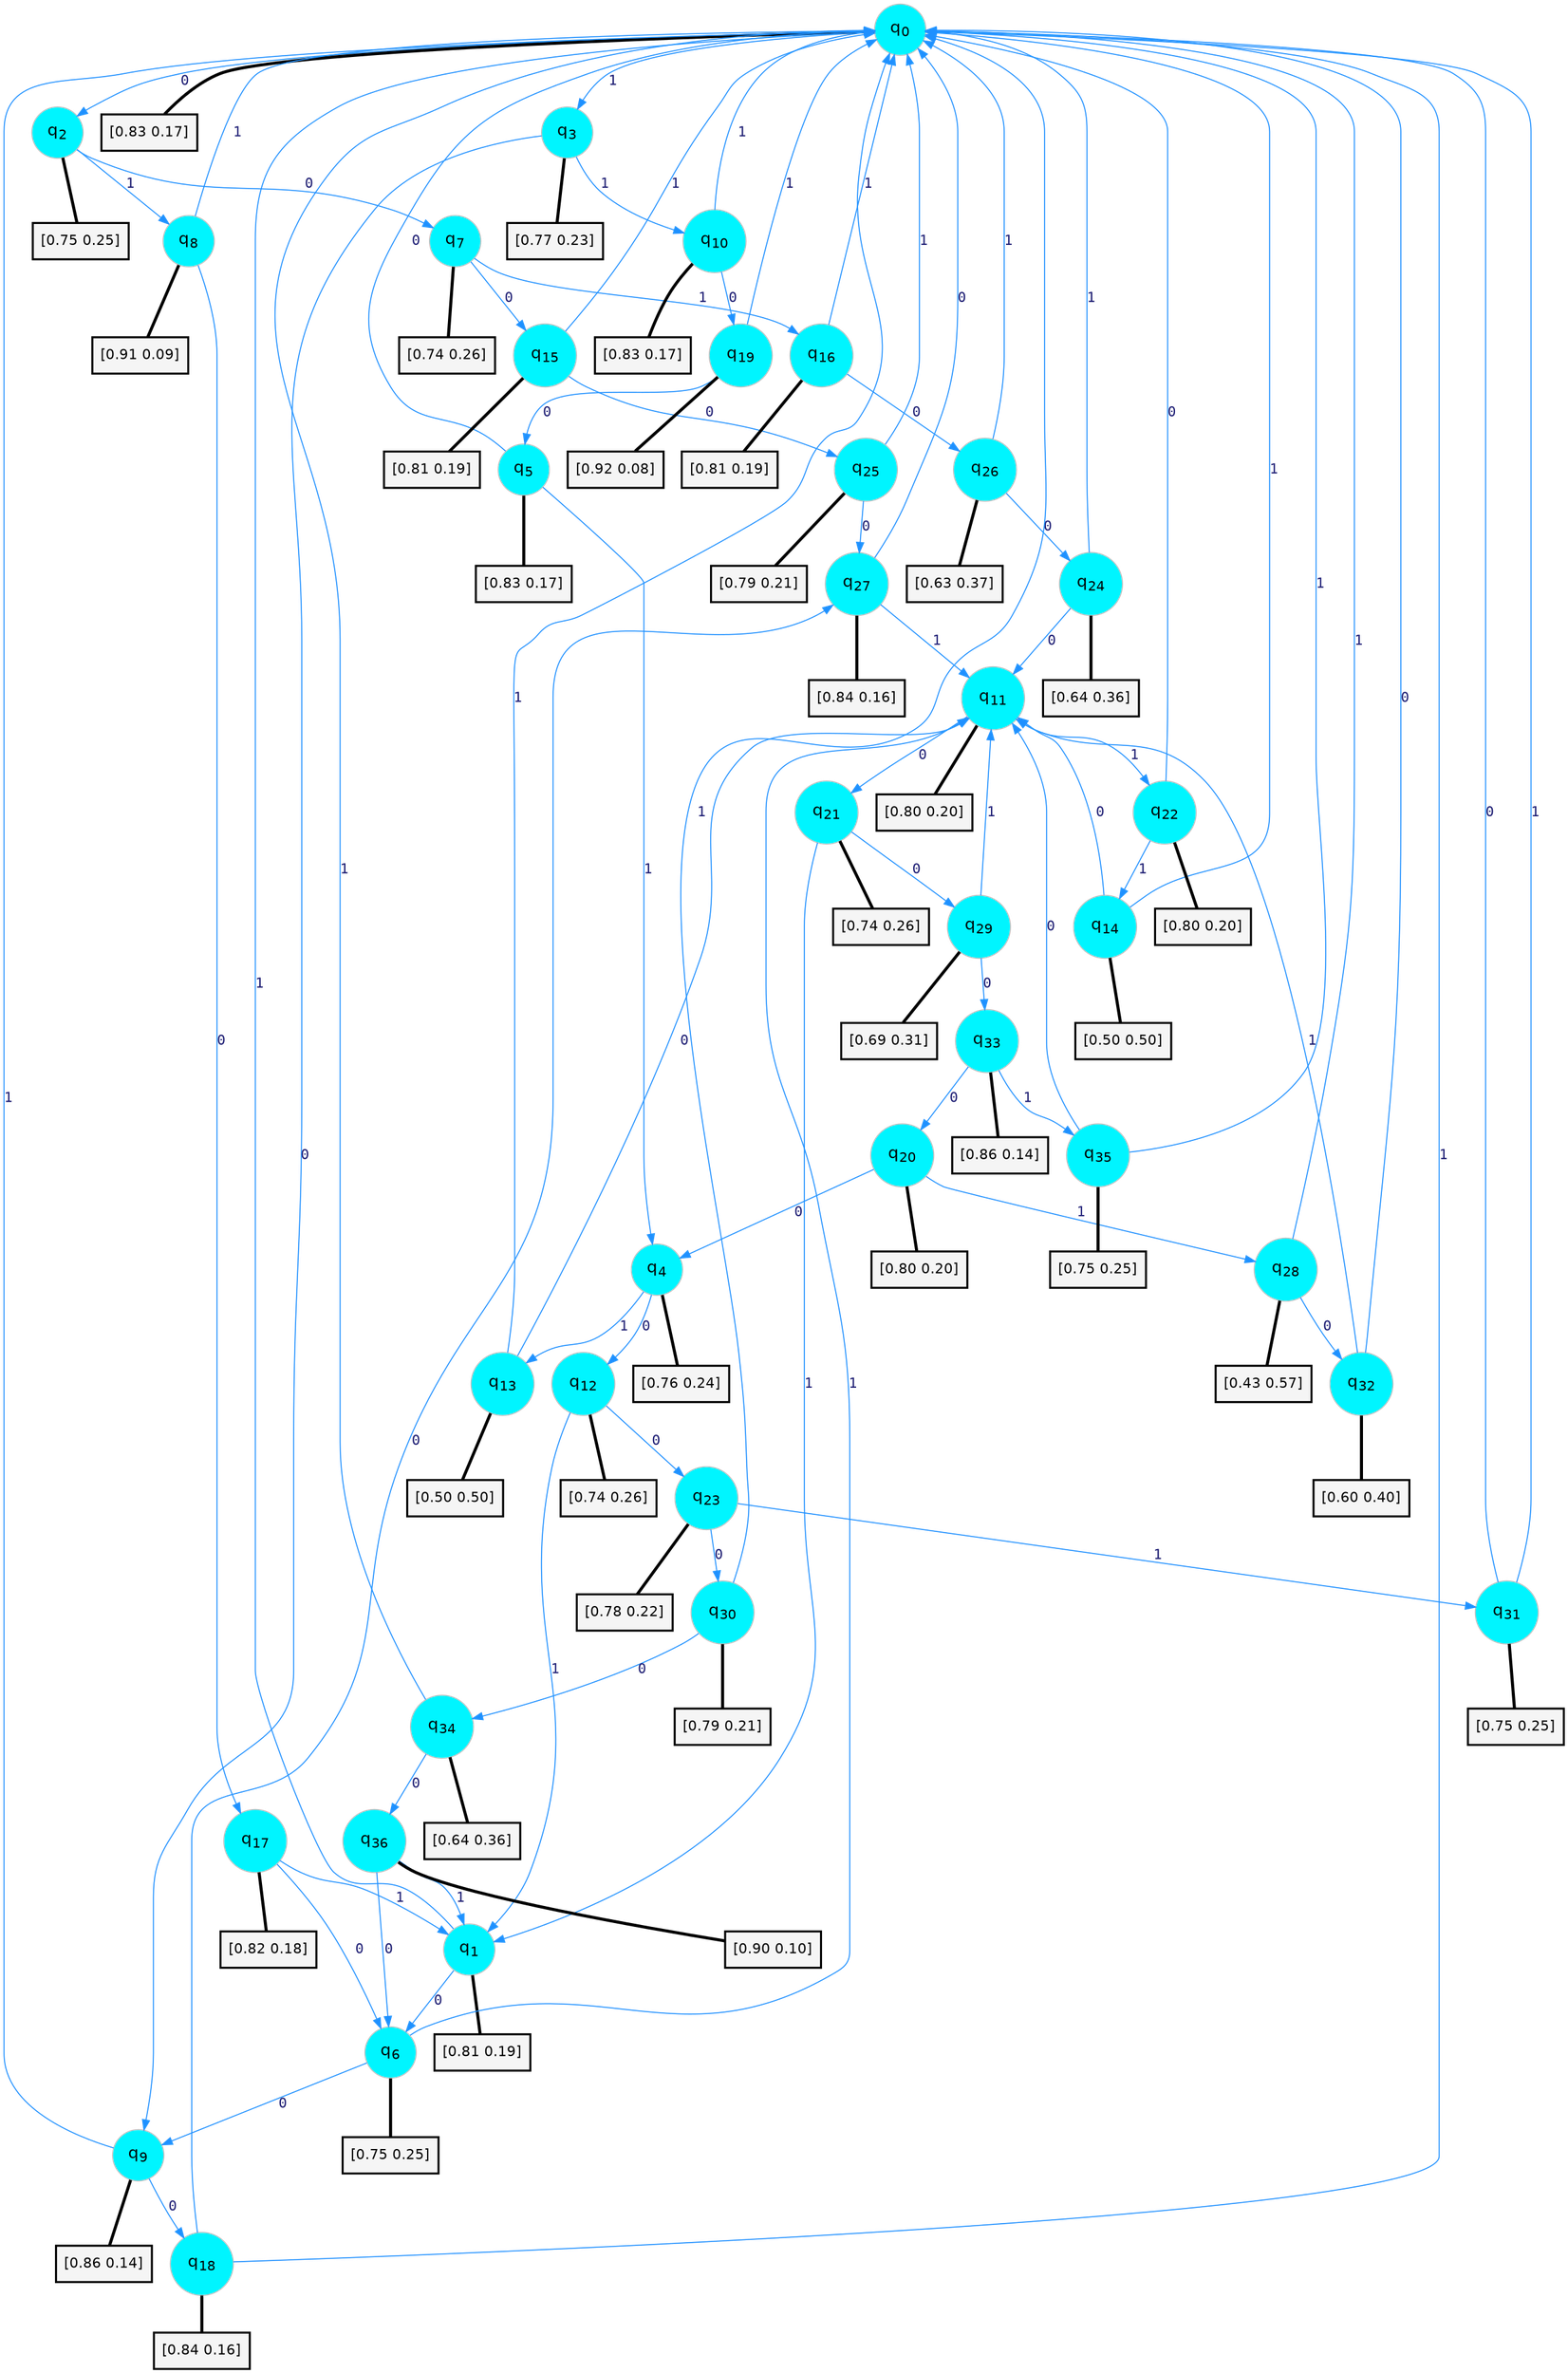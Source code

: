 digraph G {
graph [
bgcolor=transparent, dpi=300, rankdir=TD, size="40,25"];
node [
color=gray, fillcolor=turquoise1, fontcolor=black, fontname=Helvetica, fontsize=16, fontweight=bold, shape=circle, style=filled];
edge [
arrowsize=1, color=dodgerblue1, fontcolor=midnightblue, fontname=courier, fontweight=bold, penwidth=1, style=solid, weight=20];
0[label=<q<SUB>0</SUB>>];
1[label=<q<SUB>1</SUB>>];
2[label=<q<SUB>2</SUB>>];
3[label=<q<SUB>3</SUB>>];
4[label=<q<SUB>4</SUB>>];
5[label=<q<SUB>5</SUB>>];
6[label=<q<SUB>6</SUB>>];
7[label=<q<SUB>7</SUB>>];
8[label=<q<SUB>8</SUB>>];
9[label=<q<SUB>9</SUB>>];
10[label=<q<SUB>10</SUB>>];
11[label=<q<SUB>11</SUB>>];
12[label=<q<SUB>12</SUB>>];
13[label=<q<SUB>13</SUB>>];
14[label=<q<SUB>14</SUB>>];
15[label=<q<SUB>15</SUB>>];
16[label=<q<SUB>16</SUB>>];
17[label=<q<SUB>17</SUB>>];
18[label=<q<SUB>18</SUB>>];
19[label=<q<SUB>19</SUB>>];
20[label=<q<SUB>20</SUB>>];
21[label=<q<SUB>21</SUB>>];
22[label=<q<SUB>22</SUB>>];
23[label=<q<SUB>23</SUB>>];
24[label=<q<SUB>24</SUB>>];
25[label=<q<SUB>25</SUB>>];
26[label=<q<SUB>26</SUB>>];
27[label=<q<SUB>27</SUB>>];
28[label=<q<SUB>28</SUB>>];
29[label=<q<SUB>29</SUB>>];
30[label=<q<SUB>30</SUB>>];
31[label=<q<SUB>31</SUB>>];
32[label=<q<SUB>32</SUB>>];
33[label=<q<SUB>33</SUB>>];
34[label=<q<SUB>34</SUB>>];
35[label=<q<SUB>35</SUB>>];
36[label=<q<SUB>36</SUB>>];
37[label="[0.83 0.17]", shape=box,fontcolor=black, fontname=Helvetica, fontsize=14, penwidth=2, fillcolor=whitesmoke,color=black];
38[label="[0.81 0.19]", shape=box,fontcolor=black, fontname=Helvetica, fontsize=14, penwidth=2, fillcolor=whitesmoke,color=black];
39[label="[0.75 0.25]", shape=box,fontcolor=black, fontname=Helvetica, fontsize=14, penwidth=2, fillcolor=whitesmoke,color=black];
40[label="[0.77 0.23]", shape=box,fontcolor=black, fontname=Helvetica, fontsize=14, penwidth=2, fillcolor=whitesmoke,color=black];
41[label="[0.76 0.24]", shape=box,fontcolor=black, fontname=Helvetica, fontsize=14, penwidth=2, fillcolor=whitesmoke,color=black];
42[label="[0.83 0.17]", shape=box,fontcolor=black, fontname=Helvetica, fontsize=14, penwidth=2, fillcolor=whitesmoke,color=black];
43[label="[0.75 0.25]", shape=box,fontcolor=black, fontname=Helvetica, fontsize=14, penwidth=2, fillcolor=whitesmoke,color=black];
44[label="[0.74 0.26]", shape=box,fontcolor=black, fontname=Helvetica, fontsize=14, penwidth=2, fillcolor=whitesmoke,color=black];
45[label="[0.91 0.09]", shape=box,fontcolor=black, fontname=Helvetica, fontsize=14, penwidth=2, fillcolor=whitesmoke,color=black];
46[label="[0.86 0.14]", shape=box,fontcolor=black, fontname=Helvetica, fontsize=14, penwidth=2, fillcolor=whitesmoke,color=black];
47[label="[0.83 0.17]", shape=box,fontcolor=black, fontname=Helvetica, fontsize=14, penwidth=2, fillcolor=whitesmoke,color=black];
48[label="[0.80 0.20]", shape=box,fontcolor=black, fontname=Helvetica, fontsize=14, penwidth=2, fillcolor=whitesmoke,color=black];
49[label="[0.74 0.26]", shape=box,fontcolor=black, fontname=Helvetica, fontsize=14, penwidth=2, fillcolor=whitesmoke,color=black];
50[label="[0.50 0.50]", shape=box,fontcolor=black, fontname=Helvetica, fontsize=14, penwidth=2, fillcolor=whitesmoke,color=black];
51[label="[0.50 0.50]", shape=box,fontcolor=black, fontname=Helvetica, fontsize=14, penwidth=2, fillcolor=whitesmoke,color=black];
52[label="[0.81 0.19]", shape=box,fontcolor=black, fontname=Helvetica, fontsize=14, penwidth=2, fillcolor=whitesmoke,color=black];
53[label="[0.81 0.19]", shape=box,fontcolor=black, fontname=Helvetica, fontsize=14, penwidth=2, fillcolor=whitesmoke,color=black];
54[label="[0.82 0.18]", shape=box,fontcolor=black, fontname=Helvetica, fontsize=14, penwidth=2, fillcolor=whitesmoke,color=black];
55[label="[0.84 0.16]", shape=box,fontcolor=black, fontname=Helvetica, fontsize=14, penwidth=2, fillcolor=whitesmoke,color=black];
56[label="[0.92 0.08]", shape=box,fontcolor=black, fontname=Helvetica, fontsize=14, penwidth=2, fillcolor=whitesmoke,color=black];
57[label="[0.80 0.20]", shape=box,fontcolor=black, fontname=Helvetica, fontsize=14, penwidth=2, fillcolor=whitesmoke,color=black];
58[label="[0.74 0.26]", shape=box,fontcolor=black, fontname=Helvetica, fontsize=14, penwidth=2, fillcolor=whitesmoke,color=black];
59[label="[0.80 0.20]", shape=box,fontcolor=black, fontname=Helvetica, fontsize=14, penwidth=2, fillcolor=whitesmoke,color=black];
60[label="[0.78 0.22]", shape=box,fontcolor=black, fontname=Helvetica, fontsize=14, penwidth=2, fillcolor=whitesmoke,color=black];
61[label="[0.64 0.36]", shape=box,fontcolor=black, fontname=Helvetica, fontsize=14, penwidth=2, fillcolor=whitesmoke,color=black];
62[label="[0.79 0.21]", shape=box,fontcolor=black, fontname=Helvetica, fontsize=14, penwidth=2, fillcolor=whitesmoke,color=black];
63[label="[0.63 0.37]", shape=box,fontcolor=black, fontname=Helvetica, fontsize=14, penwidth=2, fillcolor=whitesmoke,color=black];
64[label="[0.84 0.16]", shape=box,fontcolor=black, fontname=Helvetica, fontsize=14, penwidth=2, fillcolor=whitesmoke,color=black];
65[label="[0.43 0.57]", shape=box,fontcolor=black, fontname=Helvetica, fontsize=14, penwidth=2, fillcolor=whitesmoke,color=black];
66[label="[0.69 0.31]", shape=box,fontcolor=black, fontname=Helvetica, fontsize=14, penwidth=2, fillcolor=whitesmoke,color=black];
67[label="[0.79 0.21]", shape=box,fontcolor=black, fontname=Helvetica, fontsize=14, penwidth=2, fillcolor=whitesmoke,color=black];
68[label="[0.75 0.25]", shape=box,fontcolor=black, fontname=Helvetica, fontsize=14, penwidth=2, fillcolor=whitesmoke,color=black];
69[label="[0.60 0.40]", shape=box,fontcolor=black, fontname=Helvetica, fontsize=14, penwidth=2, fillcolor=whitesmoke,color=black];
70[label="[0.86 0.14]", shape=box,fontcolor=black, fontname=Helvetica, fontsize=14, penwidth=2, fillcolor=whitesmoke,color=black];
71[label="[0.64 0.36]", shape=box,fontcolor=black, fontname=Helvetica, fontsize=14, penwidth=2, fillcolor=whitesmoke,color=black];
72[label="[0.75 0.25]", shape=box,fontcolor=black, fontname=Helvetica, fontsize=14, penwidth=2, fillcolor=whitesmoke,color=black];
73[label="[0.90 0.10]", shape=box,fontcolor=black, fontname=Helvetica, fontsize=14, penwidth=2, fillcolor=whitesmoke,color=black];
0->2 [label=0];
0->3 [label=1];
0->37 [arrowhead=none, penwidth=3,color=black];
1->6 [label=0];
1->0 [label=1];
1->38 [arrowhead=none, penwidth=3,color=black];
2->7 [label=0];
2->8 [label=1];
2->39 [arrowhead=none, penwidth=3,color=black];
3->9 [label=0];
3->10 [label=1];
3->40 [arrowhead=none, penwidth=3,color=black];
4->12 [label=0];
4->13 [label=1];
4->41 [arrowhead=none, penwidth=3,color=black];
5->0 [label=0];
5->4 [label=1];
5->42 [arrowhead=none, penwidth=3,color=black];
6->9 [label=0];
6->11 [label=1];
6->43 [arrowhead=none, penwidth=3,color=black];
7->15 [label=0];
7->16 [label=1];
7->44 [arrowhead=none, penwidth=3,color=black];
8->17 [label=0];
8->0 [label=1];
8->45 [arrowhead=none, penwidth=3,color=black];
9->18 [label=0];
9->0 [label=1];
9->46 [arrowhead=none, penwidth=3,color=black];
10->19 [label=0];
10->0 [label=1];
10->47 [arrowhead=none, penwidth=3,color=black];
11->21 [label=0];
11->22 [label=1];
11->48 [arrowhead=none, penwidth=3,color=black];
12->23 [label=0];
12->1 [label=1];
12->49 [arrowhead=none, penwidth=3,color=black];
13->11 [label=0];
13->0 [label=1];
13->50 [arrowhead=none, penwidth=3,color=black];
14->11 [label=0];
14->0 [label=1];
14->51 [arrowhead=none, penwidth=3,color=black];
15->25 [label=0];
15->0 [label=1];
15->52 [arrowhead=none, penwidth=3,color=black];
16->26 [label=0];
16->0 [label=1];
16->53 [arrowhead=none, penwidth=3,color=black];
17->6 [label=0];
17->1 [label=1];
17->54 [arrowhead=none, penwidth=3,color=black];
18->27 [label=0];
18->0 [label=1];
18->55 [arrowhead=none, penwidth=3,color=black];
19->5 [label=0];
19->0 [label=1];
19->56 [arrowhead=none, penwidth=3,color=black];
20->4 [label=0];
20->28 [label=1];
20->57 [arrowhead=none, penwidth=3,color=black];
21->29 [label=0];
21->1 [label=1];
21->58 [arrowhead=none, penwidth=3,color=black];
22->0 [label=0];
22->14 [label=1];
22->59 [arrowhead=none, penwidth=3,color=black];
23->30 [label=0];
23->31 [label=1];
23->60 [arrowhead=none, penwidth=3,color=black];
24->11 [label=0];
24->0 [label=1];
24->61 [arrowhead=none, penwidth=3,color=black];
25->27 [label=0];
25->0 [label=1];
25->62 [arrowhead=none, penwidth=3,color=black];
26->24 [label=0];
26->0 [label=1];
26->63 [arrowhead=none, penwidth=3,color=black];
27->0 [label=0];
27->11 [label=1];
27->64 [arrowhead=none, penwidth=3,color=black];
28->32 [label=0];
28->0 [label=1];
28->65 [arrowhead=none, penwidth=3,color=black];
29->33 [label=0];
29->11 [label=1];
29->66 [arrowhead=none, penwidth=3,color=black];
30->34 [label=0];
30->0 [label=1];
30->67 [arrowhead=none, penwidth=3,color=black];
31->0 [label=0];
31->0 [label=1];
31->68 [arrowhead=none, penwidth=3,color=black];
32->0 [label=0];
32->11 [label=1];
32->69 [arrowhead=none, penwidth=3,color=black];
33->20 [label=0];
33->35 [label=1];
33->70 [arrowhead=none, penwidth=3,color=black];
34->36 [label=0];
34->0 [label=1];
34->71 [arrowhead=none, penwidth=3,color=black];
35->11 [label=0];
35->0 [label=1];
35->72 [arrowhead=none, penwidth=3,color=black];
36->6 [label=0];
36->1 [label=1];
36->73 [arrowhead=none, penwidth=3,color=black];
}
